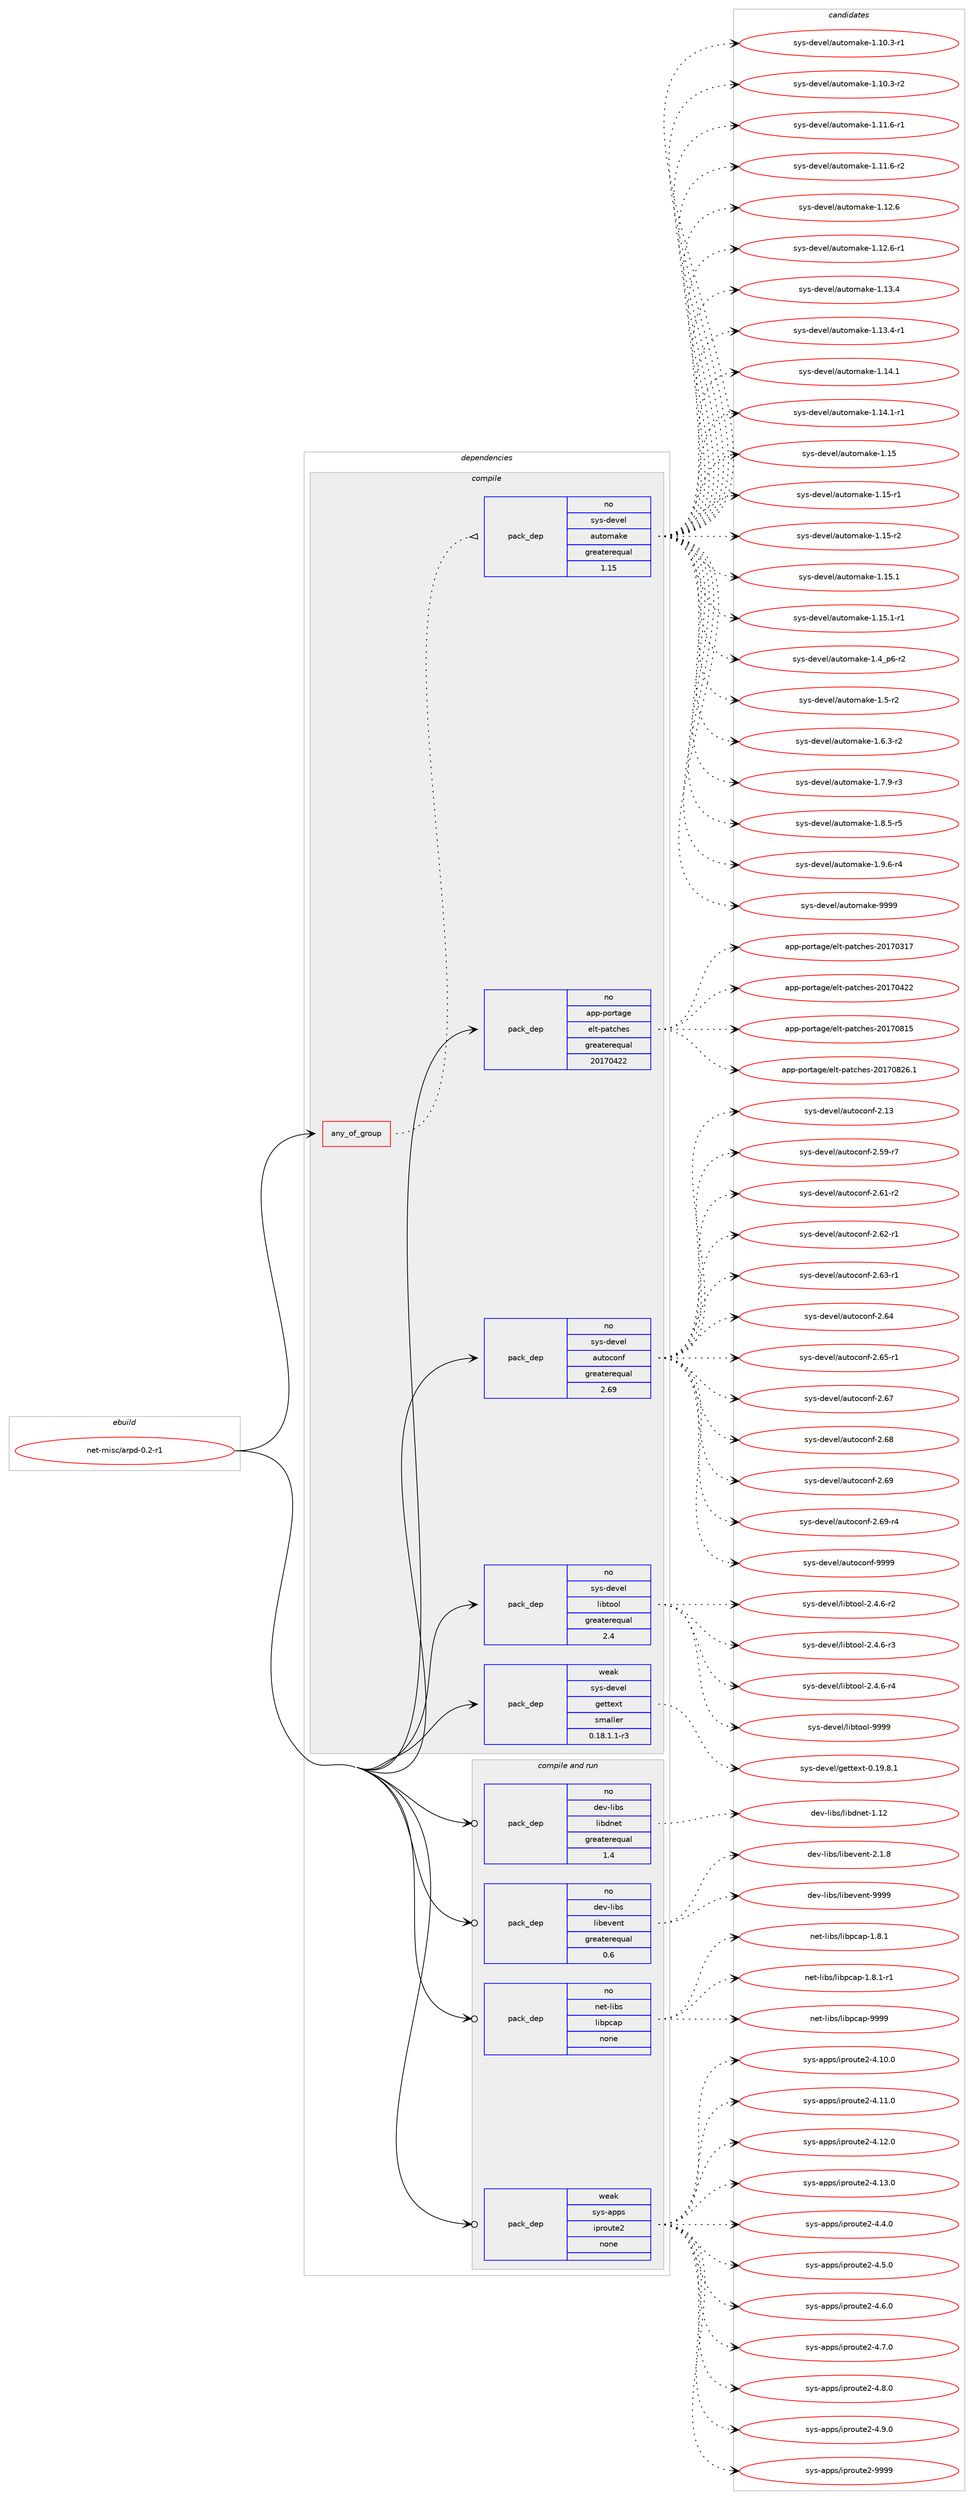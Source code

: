 digraph prolog {

# *************
# Graph options
# *************

newrank=true;
concentrate=true;
compound=true;
graph [rankdir=LR,fontname=Helvetica,fontsize=10,ranksep=1.5];#, ranksep=2.5, nodesep=0.2];
edge  [arrowhead=vee];
node  [fontname=Helvetica,fontsize=10];

# **********
# The ebuild
# **********

subgraph cluster_leftcol {
color=gray;
rank=same;
label=<<i>ebuild</i>>;
id [label="net-misc/arpd-0.2-r1", color=red, width=4, href="../net-misc/arpd-0.2-r1.svg"];
}

# ****************
# The dependencies
# ****************

subgraph cluster_midcol {
color=gray;
label=<<i>dependencies</i>>;
subgraph cluster_compile {
fillcolor="#eeeeee";
style=filled;
label=<<i>compile</i>>;
subgraph any6947 {
dependency423035 [label=<<TABLE BORDER="0" CELLBORDER="1" CELLSPACING="0" CELLPADDING="4"><TR><TD CELLPADDING="10">any_of_group</TD></TR></TABLE>>, shape=none, color=red];subgraph pack311113 {
dependency423036 [label=<<TABLE BORDER="0" CELLBORDER="1" CELLSPACING="0" CELLPADDING="4" WIDTH="220"><TR><TD ROWSPAN="6" CELLPADDING="30">pack_dep</TD></TR><TR><TD WIDTH="110">no</TD></TR><TR><TD>sys-devel</TD></TR><TR><TD>automake</TD></TR><TR><TD>greaterequal</TD></TR><TR><TD>1.15</TD></TR></TABLE>>, shape=none, color=blue];
}
dependency423035:e -> dependency423036:w [weight=20,style="dotted",arrowhead="oinv"];
}
id:e -> dependency423035:w [weight=20,style="solid",arrowhead="vee"];
subgraph pack311114 {
dependency423037 [label=<<TABLE BORDER="0" CELLBORDER="1" CELLSPACING="0" CELLPADDING="4" WIDTH="220"><TR><TD ROWSPAN="6" CELLPADDING="30">pack_dep</TD></TR><TR><TD WIDTH="110">no</TD></TR><TR><TD>app-portage</TD></TR><TR><TD>elt-patches</TD></TR><TR><TD>greaterequal</TD></TR><TR><TD>20170422</TD></TR></TABLE>>, shape=none, color=blue];
}
id:e -> dependency423037:w [weight=20,style="solid",arrowhead="vee"];
subgraph pack311115 {
dependency423038 [label=<<TABLE BORDER="0" CELLBORDER="1" CELLSPACING="0" CELLPADDING="4" WIDTH="220"><TR><TD ROWSPAN="6" CELLPADDING="30">pack_dep</TD></TR><TR><TD WIDTH="110">no</TD></TR><TR><TD>sys-devel</TD></TR><TR><TD>autoconf</TD></TR><TR><TD>greaterequal</TD></TR><TR><TD>2.69</TD></TR></TABLE>>, shape=none, color=blue];
}
id:e -> dependency423038:w [weight=20,style="solid",arrowhead="vee"];
subgraph pack311116 {
dependency423039 [label=<<TABLE BORDER="0" CELLBORDER="1" CELLSPACING="0" CELLPADDING="4" WIDTH="220"><TR><TD ROWSPAN="6" CELLPADDING="30">pack_dep</TD></TR><TR><TD WIDTH="110">no</TD></TR><TR><TD>sys-devel</TD></TR><TR><TD>libtool</TD></TR><TR><TD>greaterequal</TD></TR><TR><TD>2.4</TD></TR></TABLE>>, shape=none, color=blue];
}
id:e -> dependency423039:w [weight=20,style="solid",arrowhead="vee"];
subgraph pack311117 {
dependency423040 [label=<<TABLE BORDER="0" CELLBORDER="1" CELLSPACING="0" CELLPADDING="4" WIDTH="220"><TR><TD ROWSPAN="6" CELLPADDING="30">pack_dep</TD></TR><TR><TD WIDTH="110">weak</TD></TR><TR><TD>sys-devel</TD></TR><TR><TD>gettext</TD></TR><TR><TD>smaller</TD></TR><TR><TD>0.18.1.1-r3</TD></TR></TABLE>>, shape=none, color=blue];
}
id:e -> dependency423040:w [weight=20,style="solid",arrowhead="vee"];
}
subgraph cluster_compileandrun {
fillcolor="#eeeeee";
style=filled;
label=<<i>compile and run</i>>;
subgraph pack311118 {
dependency423041 [label=<<TABLE BORDER="0" CELLBORDER="1" CELLSPACING="0" CELLPADDING="4" WIDTH="220"><TR><TD ROWSPAN="6" CELLPADDING="30">pack_dep</TD></TR><TR><TD WIDTH="110">no</TD></TR><TR><TD>dev-libs</TD></TR><TR><TD>libdnet</TD></TR><TR><TD>greaterequal</TD></TR><TR><TD>1.4</TD></TR></TABLE>>, shape=none, color=blue];
}
id:e -> dependency423041:w [weight=20,style="solid",arrowhead="odotvee"];
subgraph pack311119 {
dependency423042 [label=<<TABLE BORDER="0" CELLBORDER="1" CELLSPACING="0" CELLPADDING="4" WIDTH="220"><TR><TD ROWSPAN="6" CELLPADDING="30">pack_dep</TD></TR><TR><TD WIDTH="110">no</TD></TR><TR><TD>dev-libs</TD></TR><TR><TD>libevent</TD></TR><TR><TD>greaterequal</TD></TR><TR><TD>0.6</TD></TR></TABLE>>, shape=none, color=blue];
}
id:e -> dependency423042:w [weight=20,style="solid",arrowhead="odotvee"];
subgraph pack311120 {
dependency423043 [label=<<TABLE BORDER="0" CELLBORDER="1" CELLSPACING="0" CELLPADDING="4" WIDTH="220"><TR><TD ROWSPAN="6" CELLPADDING="30">pack_dep</TD></TR><TR><TD WIDTH="110">no</TD></TR><TR><TD>net-libs</TD></TR><TR><TD>libpcap</TD></TR><TR><TD>none</TD></TR><TR><TD></TD></TR></TABLE>>, shape=none, color=blue];
}
id:e -> dependency423043:w [weight=20,style="solid",arrowhead="odotvee"];
subgraph pack311121 {
dependency423044 [label=<<TABLE BORDER="0" CELLBORDER="1" CELLSPACING="0" CELLPADDING="4" WIDTH="220"><TR><TD ROWSPAN="6" CELLPADDING="30">pack_dep</TD></TR><TR><TD WIDTH="110">weak</TD></TR><TR><TD>sys-apps</TD></TR><TR><TD>iproute2</TD></TR><TR><TD>none</TD></TR><TR><TD></TD></TR></TABLE>>, shape=none, color=blue];
}
id:e -> dependency423044:w [weight=20,style="solid",arrowhead="odotvee"];
}
subgraph cluster_run {
fillcolor="#eeeeee";
style=filled;
label=<<i>run</i>>;
}
}

# **************
# The candidates
# **************

subgraph cluster_choices {
rank=same;
color=gray;
label=<<i>candidates</i>>;

subgraph choice311113 {
color=black;
nodesep=1;
choice11512111545100101118101108479711711611110997107101454946494846514511449 [label="sys-devel/automake-1.10.3-r1", color=red, width=4,href="../sys-devel/automake-1.10.3-r1.svg"];
choice11512111545100101118101108479711711611110997107101454946494846514511450 [label="sys-devel/automake-1.10.3-r2", color=red, width=4,href="../sys-devel/automake-1.10.3-r2.svg"];
choice11512111545100101118101108479711711611110997107101454946494946544511449 [label="sys-devel/automake-1.11.6-r1", color=red, width=4,href="../sys-devel/automake-1.11.6-r1.svg"];
choice11512111545100101118101108479711711611110997107101454946494946544511450 [label="sys-devel/automake-1.11.6-r2", color=red, width=4,href="../sys-devel/automake-1.11.6-r2.svg"];
choice1151211154510010111810110847971171161111099710710145494649504654 [label="sys-devel/automake-1.12.6", color=red, width=4,href="../sys-devel/automake-1.12.6.svg"];
choice11512111545100101118101108479711711611110997107101454946495046544511449 [label="sys-devel/automake-1.12.6-r1", color=red, width=4,href="../sys-devel/automake-1.12.6-r1.svg"];
choice1151211154510010111810110847971171161111099710710145494649514652 [label="sys-devel/automake-1.13.4", color=red, width=4,href="../sys-devel/automake-1.13.4.svg"];
choice11512111545100101118101108479711711611110997107101454946495146524511449 [label="sys-devel/automake-1.13.4-r1", color=red, width=4,href="../sys-devel/automake-1.13.4-r1.svg"];
choice1151211154510010111810110847971171161111099710710145494649524649 [label="sys-devel/automake-1.14.1", color=red, width=4,href="../sys-devel/automake-1.14.1.svg"];
choice11512111545100101118101108479711711611110997107101454946495246494511449 [label="sys-devel/automake-1.14.1-r1", color=red, width=4,href="../sys-devel/automake-1.14.1-r1.svg"];
choice115121115451001011181011084797117116111109971071014549464953 [label="sys-devel/automake-1.15", color=red, width=4,href="../sys-devel/automake-1.15.svg"];
choice1151211154510010111810110847971171161111099710710145494649534511449 [label="sys-devel/automake-1.15-r1", color=red, width=4,href="../sys-devel/automake-1.15-r1.svg"];
choice1151211154510010111810110847971171161111099710710145494649534511450 [label="sys-devel/automake-1.15-r2", color=red, width=4,href="../sys-devel/automake-1.15-r2.svg"];
choice1151211154510010111810110847971171161111099710710145494649534649 [label="sys-devel/automake-1.15.1", color=red, width=4,href="../sys-devel/automake-1.15.1.svg"];
choice11512111545100101118101108479711711611110997107101454946495346494511449 [label="sys-devel/automake-1.15.1-r1", color=red, width=4,href="../sys-devel/automake-1.15.1-r1.svg"];
choice115121115451001011181011084797117116111109971071014549465295112544511450 [label="sys-devel/automake-1.4_p6-r2", color=red, width=4,href="../sys-devel/automake-1.4_p6-r2.svg"];
choice11512111545100101118101108479711711611110997107101454946534511450 [label="sys-devel/automake-1.5-r2", color=red, width=4,href="../sys-devel/automake-1.5-r2.svg"];
choice115121115451001011181011084797117116111109971071014549465446514511450 [label="sys-devel/automake-1.6.3-r2", color=red, width=4,href="../sys-devel/automake-1.6.3-r2.svg"];
choice115121115451001011181011084797117116111109971071014549465546574511451 [label="sys-devel/automake-1.7.9-r3", color=red, width=4,href="../sys-devel/automake-1.7.9-r3.svg"];
choice115121115451001011181011084797117116111109971071014549465646534511453 [label="sys-devel/automake-1.8.5-r5", color=red, width=4,href="../sys-devel/automake-1.8.5-r5.svg"];
choice115121115451001011181011084797117116111109971071014549465746544511452 [label="sys-devel/automake-1.9.6-r4", color=red, width=4,href="../sys-devel/automake-1.9.6-r4.svg"];
choice115121115451001011181011084797117116111109971071014557575757 [label="sys-devel/automake-9999", color=red, width=4,href="../sys-devel/automake-9999.svg"];
dependency423036:e -> choice11512111545100101118101108479711711611110997107101454946494846514511449:w [style=dotted,weight="100"];
dependency423036:e -> choice11512111545100101118101108479711711611110997107101454946494846514511450:w [style=dotted,weight="100"];
dependency423036:e -> choice11512111545100101118101108479711711611110997107101454946494946544511449:w [style=dotted,weight="100"];
dependency423036:e -> choice11512111545100101118101108479711711611110997107101454946494946544511450:w [style=dotted,weight="100"];
dependency423036:e -> choice1151211154510010111810110847971171161111099710710145494649504654:w [style=dotted,weight="100"];
dependency423036:e -> choice11512111545100101118101108479711711611110997107101454946495046544511449:w [style=dotted,weight="100"];
dependency423036:e -> choice1151211154510010111810110847971171161111099710710145494649514652:w [style=dotted,weight="100"];
dependency423036:e -> choice11512111545100101118101108479711711611110997107101454946495146524511449:w [style=dotted,weight="100"];
dependency423036:e -> choice1151211154510010111810110847971171161111099710710145494649524649:w [style=dotted,weight="100"];
dependency423036:e -> choice11512111545100101118101108479711711611110997107101454946495246494511449:w [style=dotted,weight="100"];
dependency423036:e -> choice115121115451001011181011084797117116111109971071014549464953:w [style=dotted,weight="100"];
dependency423036:e -> choice1151211154510010111810110847971171161111099710710145494649534511449:w [style=dotted,weight="100"];
dependency423036:e -> choice1151211154510010111810110847971171161111099710710145494649534511450:w [style=dotted,weight="100"];
dependency423036:e -> choice1151211154510010111810110847971171161111099710710145494649534649:w [style=dotted,weight="100"];
dependency423036:e -> choice11512111545100101118101108479711711611110997107101454946495346494511449:w [style=dotted,weight="100"];
dependency423036:e -> choice115121115451001011181011084797117116111109971071014549465295112544511450:w [style=dotted,weight="100"];
dependency423036:e -> choice11512111545100101118101108479711711611110997107101454946534511450:w [style=dotted,weight="100"];
dependency423036:e -> choice115121115451001011181011084797117116111109971071014549465446514511450:w [style=dotted,weight="100"];
dependency423036:e -> choice115121115451001011181011084797117116111109971071014549465546574511451:w [style=dotted,weight="100"];
dependency423036:e -> choice115121115451001011181011084797117116111109971071014549465646534511453:w [style=dotted,weight="100"];
dependency423036:e -> choice115121115451001011181011084797117116111109971071014549465746544511452:w [style=dotted,weight="100"];
dependency423036:e -> choice115121115451001011181011084797117116111109971071014557575757:w [style=dotted,weight="100"];
}
subgraph choice311114 {
color=black;
nodesep=1;
choice97112112451121111141169710310147101108116451129711699104101115455048495548514955 [label="app-portage/elt-patches-20170317", color=red, width=4,href="../app-portage/elt-patches-20170317.svg"];
choice97112112451121111141169710310147101108116451129711699104101115455048495548525050 [label="app-portage/elt-patches-20170422", color=red, width=4,href="../app-portage/elt-patches-20170422.svg"];
choice97112112451121111141169710310147101108116451129711699104101115455048495548564953 [label="app-portage/elt-patches-20170815", color=red, width=4,href="../app-portage/elt-patches-20170815.svg"];
choice971121124511211111411697103101471011081164511297116991041011154550484955485650544649 [label="app-portage/elt-patches-20170826.1", color=red, width=4,href="../app-portage/elt-patches-20170826.1.svg"];
dependency423037:e -> choice97112112451121111141169710310147101108116451129711699104101115455048495548514955:w [style=dotted,weight="100"];
dependency423037:e -> choice97112112451121111141169710310147101108116451129711699104101115455048495548525050:w [style=dotted,weight="100"];
dependency423037:e -> choice97112112451121111141169710310147101108116451129711699104101115455048495548564953:w [style=dotted,weight="100"];
dependency423037:e -> choice971121124511211111411697103101471011081164511297116991041011154550484955485650544649:w [style=dotted,weight="100"];
}
subgraph choice311115 {
color=black;
nodesep=1;
choice115121115451001011181011084797117116111991111101024550464951 [label="sys-devel/autoconf-2.13", color=red, width=4,href="../sys-devel/autoconf-2.13.svg"];
choice1151211154510010111810110847971171161119911111010245504653574511455 [label="sys-devel/autoconf-2.59-r7", color=red, width=4,href="../sys-devel/autoconf-2.59-r7.svg"];
choice1151211154510010111810110847971171161119911111010245504654494511450 [label="sys-devel/autoconf-2.61-r2", color=red, width=4,href="../sys-devel/autoconf-2.61-r2.svg"];
choice1151211154510010111810110847971171161119911111010245504654504511449 [label="sys-devel/autoconf-2.62-r1", color=red, width=4,href="../sys-devel/autoconf-2.62-r1.svg"];
choice1151211154510010111810110847971171161119911111010245504654514511449 [label="sys-devel/autoconf-2.63-r1", color=red, width=4,href="../sys-devel/autoconf-2.63-r1.svg"];
choice115121115451001011181011084797117116111991111101024550465452 [label="sys-devel/autoconf-2.64", color=red, width=4,href="../sys-devel/autoconf-2.64.svg"];
choice1151211154510010111810110847971171161119911111010245504654534511449 [label="sys-devel/autoconf-2.65-r1", color=red, width=4,href="../sys-devel/autoconf-2.65-r1.svg"];
choice115121115451001011181011084797117116111991111101024550465455 [label="sys-devel/autoconf-2.67", color=red, width=4,href="../sys-devel/autoconf-2.67.svg"];
choice115121115451001011181011084797117116111991111101024550465456 [label="sys-devel/autoconf-2.68", color=red, width=4,href="../sys-devel/autoconf-2.68.svg"];
choice115121115451001011181011084797117116111991111101024550465457 [label="sys-devel/autoconf-2.69", color=red, width=4,href="../sys-devel/autoconf-2.69.svg"];
choice1151211154510010111810110847971171161119911111010245504654574511452 [label="sys-devel/autoconf-2.69-r4", color=red, width=4,href="../sys-devel/autoconf-2.69-r4.svg"];
choice115121115451001011181011084797117116111991111101024557575757 [label="sys-devel/autoconf-9999", color=red, width=4,href="../sys-devel/autoconf-9999.svg"];
dependency423038:e -> choice115121115451001011181011084797117116111991111101024550464951:w [style=dotted,weight="100"];
dependency423038:e -> choice1151211154510010111810110847971171161119911111010245504653574511455:w [style=dotted,weight="100"];
dependency423038:e -> choice1151211154510010111810110847971171161119911111010245504654494511450:w [style=dotted,weight="100"];
dependency423038:e -> choice1151211154510010111810110847971171161119911111010245504654504511449:w [style=dotted,weight="100"];
dependency423038:e -> choice1151211154510010111810110847971171161119911111010245504654514511449:w [style=dotted,weight="100"];
dependency423038:e -> choice115121115451001011181011084797117116111991111101024550465452:w [style=dotted,weight="100"];
dependency423038:e -> choice1151211154510010111810110847971171161119911111010245504654534511449:w [style=dotted,weight="100"];
dependency423038:e -> choice115121115451001011181011084797117116111991111101024550465455:w [style=dotted,weight="100"];
dependency423038:e -> choice115121115451001011181011084797117116111991111101024550465456:w [style=dotted,weight="100"];
dependency423038:e -> choice115121115451001011181011084797117116111991111101024550465457:w [style=dotted,weight="100"];
dependency423038:e -> choice1151211154510010111810110847971171161119911111010245504654574511452:w [style=dotted,weight="100"];
dependency423038:e -> choice115121115451001011181011084797117116111991111101024557575757:w [style=dotted,weight="100"];
}
subgraph choice311116 {
color=black;
nodesep=1;
choice1151211154510010111810110847108105981161111111084550465246544511450 [label="sys-devel/libtool-2.4.6-r2", color=red, width=4,href="../sys-devel/libtool-2.4.6-r2.svg"];
choice1151211154510010111810110847108105981161111111084550465246544511451 [label="sys-devel/libtool-2.4.6-r3", color=red, width=4,href="../sys-devel/libtool-2.4.6-r3.svg"];
choice1151211154510010111810110847108105981161111111084550465246544511452 [label="sys-devel/libtool-2.4.6-r4", color=red, width=4,href="../sys-devel/libtool-2.4.6-r4.svg"];
choice1151211154510010111810110847108105981161111111084557575757 [label="sys-devel/libtool-9999", color=red, width=4,href="../sys-devel/libtool-9999.svg"];
dependency423039:e -> choice1151211154510010111810110847108105981161111111084550465246544511450:w [style=dotted,weight="100"];
dependency423039:e -> choice1151211154510010111810110847108105981161111111084550465246544511451:w [style=dotted,weight="100"];
dependency423039:e -> choice1151211154510010111810110847108105981161111111084550465246544511452:w [style=dotted,weight="100"];
dependency423039:e -> choice1151211154510010111810110847108105981161111111084557575757:w [style=dotted,weight="100"];
}
subgraph choice311117 {
color=black;
nodesep=1;
choice1151211154510010111810110847103101116116101120116454846495746564649 [label="sys-devel/gettext-0.19.8.1", color=red, width=4,href="../sys-devel/gettext-0.19.8.1.svg"];
dependency423040:e -> choice1151211154510010111810110847103101116116101120116454846495746564649:w [style=dotted,weight="100"];
}
subgraph choice311118 {
color=black;
nodesep=1;
choice100101118451081059811547108105981001101011164549464950 [label="dev-libs/libdnet-1.12", color=red, width=4,href="../dev-libs/libdnet-1.12.svg"];
dependency423041:e -> choice100101118451081059811547108105981001101011164549464950:w [style=dotted,weight="100"];
}
subgraph choice311119 {
color=black;
nodesep=1;
choice10010111845108105981154710810598101118101110116455046494656 [label="dev-libs/libevent-2.1.8", color=red, width=4,href="../dev-libs/libevent-2.1.8.svg"];
choice100101118451081059811547108105981011181011101164557575757 [label="dev-libs/libevent-9999", color=red, width=4,href="../dev-libs/libevent-9999.svg"];
dependency423042:e -> choice10010111845108105981154710810598101118101110116455046494656:w [style=dotted,weight="100"];
dependency423042:e -> choice100101118451081059811547108105981011181011101164557575757:w [style=dotted,weight="100"];
}
subgraph choice311120 {
color=black;
nodesep=1;
choice110101116451081059811547108105981129997112454946564649 [label="net-libs/libpcap-1.8.1", color=red, width=4,href="../net-libs/libpcap-1.8.1.svg"];
choice1101011164510810598115471081059811299971124549465646494511449 [label="net-libs/libpcap-1.8.1-r1", color=red, width=4,href="../net-libs/libpcap-1.8.1-r1.svg"];
choice1101011164510810598115471081059811299971124557575757 [label="net-libs/libpcap-9999", color=red, width=4,href="../net-libs/libpcap-9999.svg"];
dependency423043:e -> choice110101116451081059811547108105981129997112454946564649:w [style=dotted,weight="100"];
dependency423043:e -> choice1101011164510810598115471081059811299971124549465646494511449:w [style=dotted,weight="100"];
dependency423043:e -> choice1101011164510810598115471081059811299971124557575757:w [style=dotted,weight="100"];
}
subgraph choice311121 {
color=black;
nodesep=1;
choice1151211154597112112115471051121141111171161015045524649484648 [label="sys-apps/iproute2-4.10.0", color=red, width=4,href="../sys-apps/iproute2-4.10.0.svg"];
choice1151211154597112112115471051121141111171161015045524649494648 [label="sys-apps/iproute2-4.11.0", color=red, width=4,href="../sys-apps/iproute2-4.11.0.svg"];
choice1151211154597112112115471051121141111171161015045524649504648 [label="sys-apps/iproute2-4.12.0", color=red, width=4,href="../sys-apps/iproute2-4.12.0.svg"];
choice1151211154597112112115471051121141111171161015045524649514648 [label="sys-apps/iproute2-4.13.0", color=red, width=4,href="../sys-apps/iproute2-4.13.0.svg"];
choice11512111545971121121154710511211411111711610150455246524648 [label="sys-apps/iproute2-4.4.0", color=red, width=4,href="../sys-apps/iproute2-4.4.0.svg"];
choice11512111545971121121154710511211411111711610150455246534648 [label="sys-apps/iproute2-4.5.0", color=red, width=4,href="../sys-apps/iproute2-4.5.0.svg"];
choice11512111545971121121154710511211411111711610150455246544648 [label="sys-apps/iproute2-4.6.0", color=red, width=4,href="../sys-apps/iproute2-4.6.0.svg"];
choice11512111545971121121154710511211411111711610150455246554648 [label="sys-apps/iproute2-4.7.0", color=red, width=4,href="../sys-apps/iproute2-4.7.0.svg"];
choice11512111545971121121154710511211411111711610150455246564648 [label="sys-apps/iproute2-4.8.0", color=red, width=4,href="../sys-apps/iproute2-4.8.0.svg"];
choice11512111545971121121154710511211411111711610150455246574648 [label="sys-apps/iproute2-4.9.0", color=red, width=4,href="../sys-apps/iproute2-4.9.0.svg"];
choice115121115459711211211547105112114111117116101504557575757 [label="sys-apps/iproute2-9999", color=red, width=4,href="../sys-apps/iproute2-9999.svg"];
dependency423044:e -> choice1151211154597112112115471051121141111171161015045524649484648:w [style=dotted,weight="100"];
dependency423044:e -> choice1151211154597112112115471051121141111171161015045524649494648:w [style=dotted,weight="100"];
dependency423044:e -> choice1151211154597112112115471051121141111171161015045524649504648:w [style=dotted,weight="100"];
dependency423044:e -> choice1151211154597112112115471051121141111171161015045524649514648:w [style=dotted,weight="100"];
dependency423044:e -> choice11512111545971121121154710511211411111711610150455246524648:w [style=dotted,weight="100"];
dependency423044:e -> choice11512111545971121121154710511211411111711610150455246534648:w [style=dotted,weight="100"];
dependency423044:e -> choice11512111545971121121154710511211411111711610150455246544648:w [style=dotted,weight="100"];
dependency423044:e -> choice11512111545971121121154710511211411111711610150455246554648:w [style=dotted,weight="100"];
dependency423044:e -> choice11512111545971121121154710511211411111711610150455246564648:w [style=dotted,weight="100"];
dependency423044:e -> choice11512111545971121121154710511211411111711610150455246574648:w [style=dotted,weight="100"];
dependency423044:e -> choice115121115459711211211547105112114111117116101504557575757:w [style=dotted,weight="100"];
}
}

}
